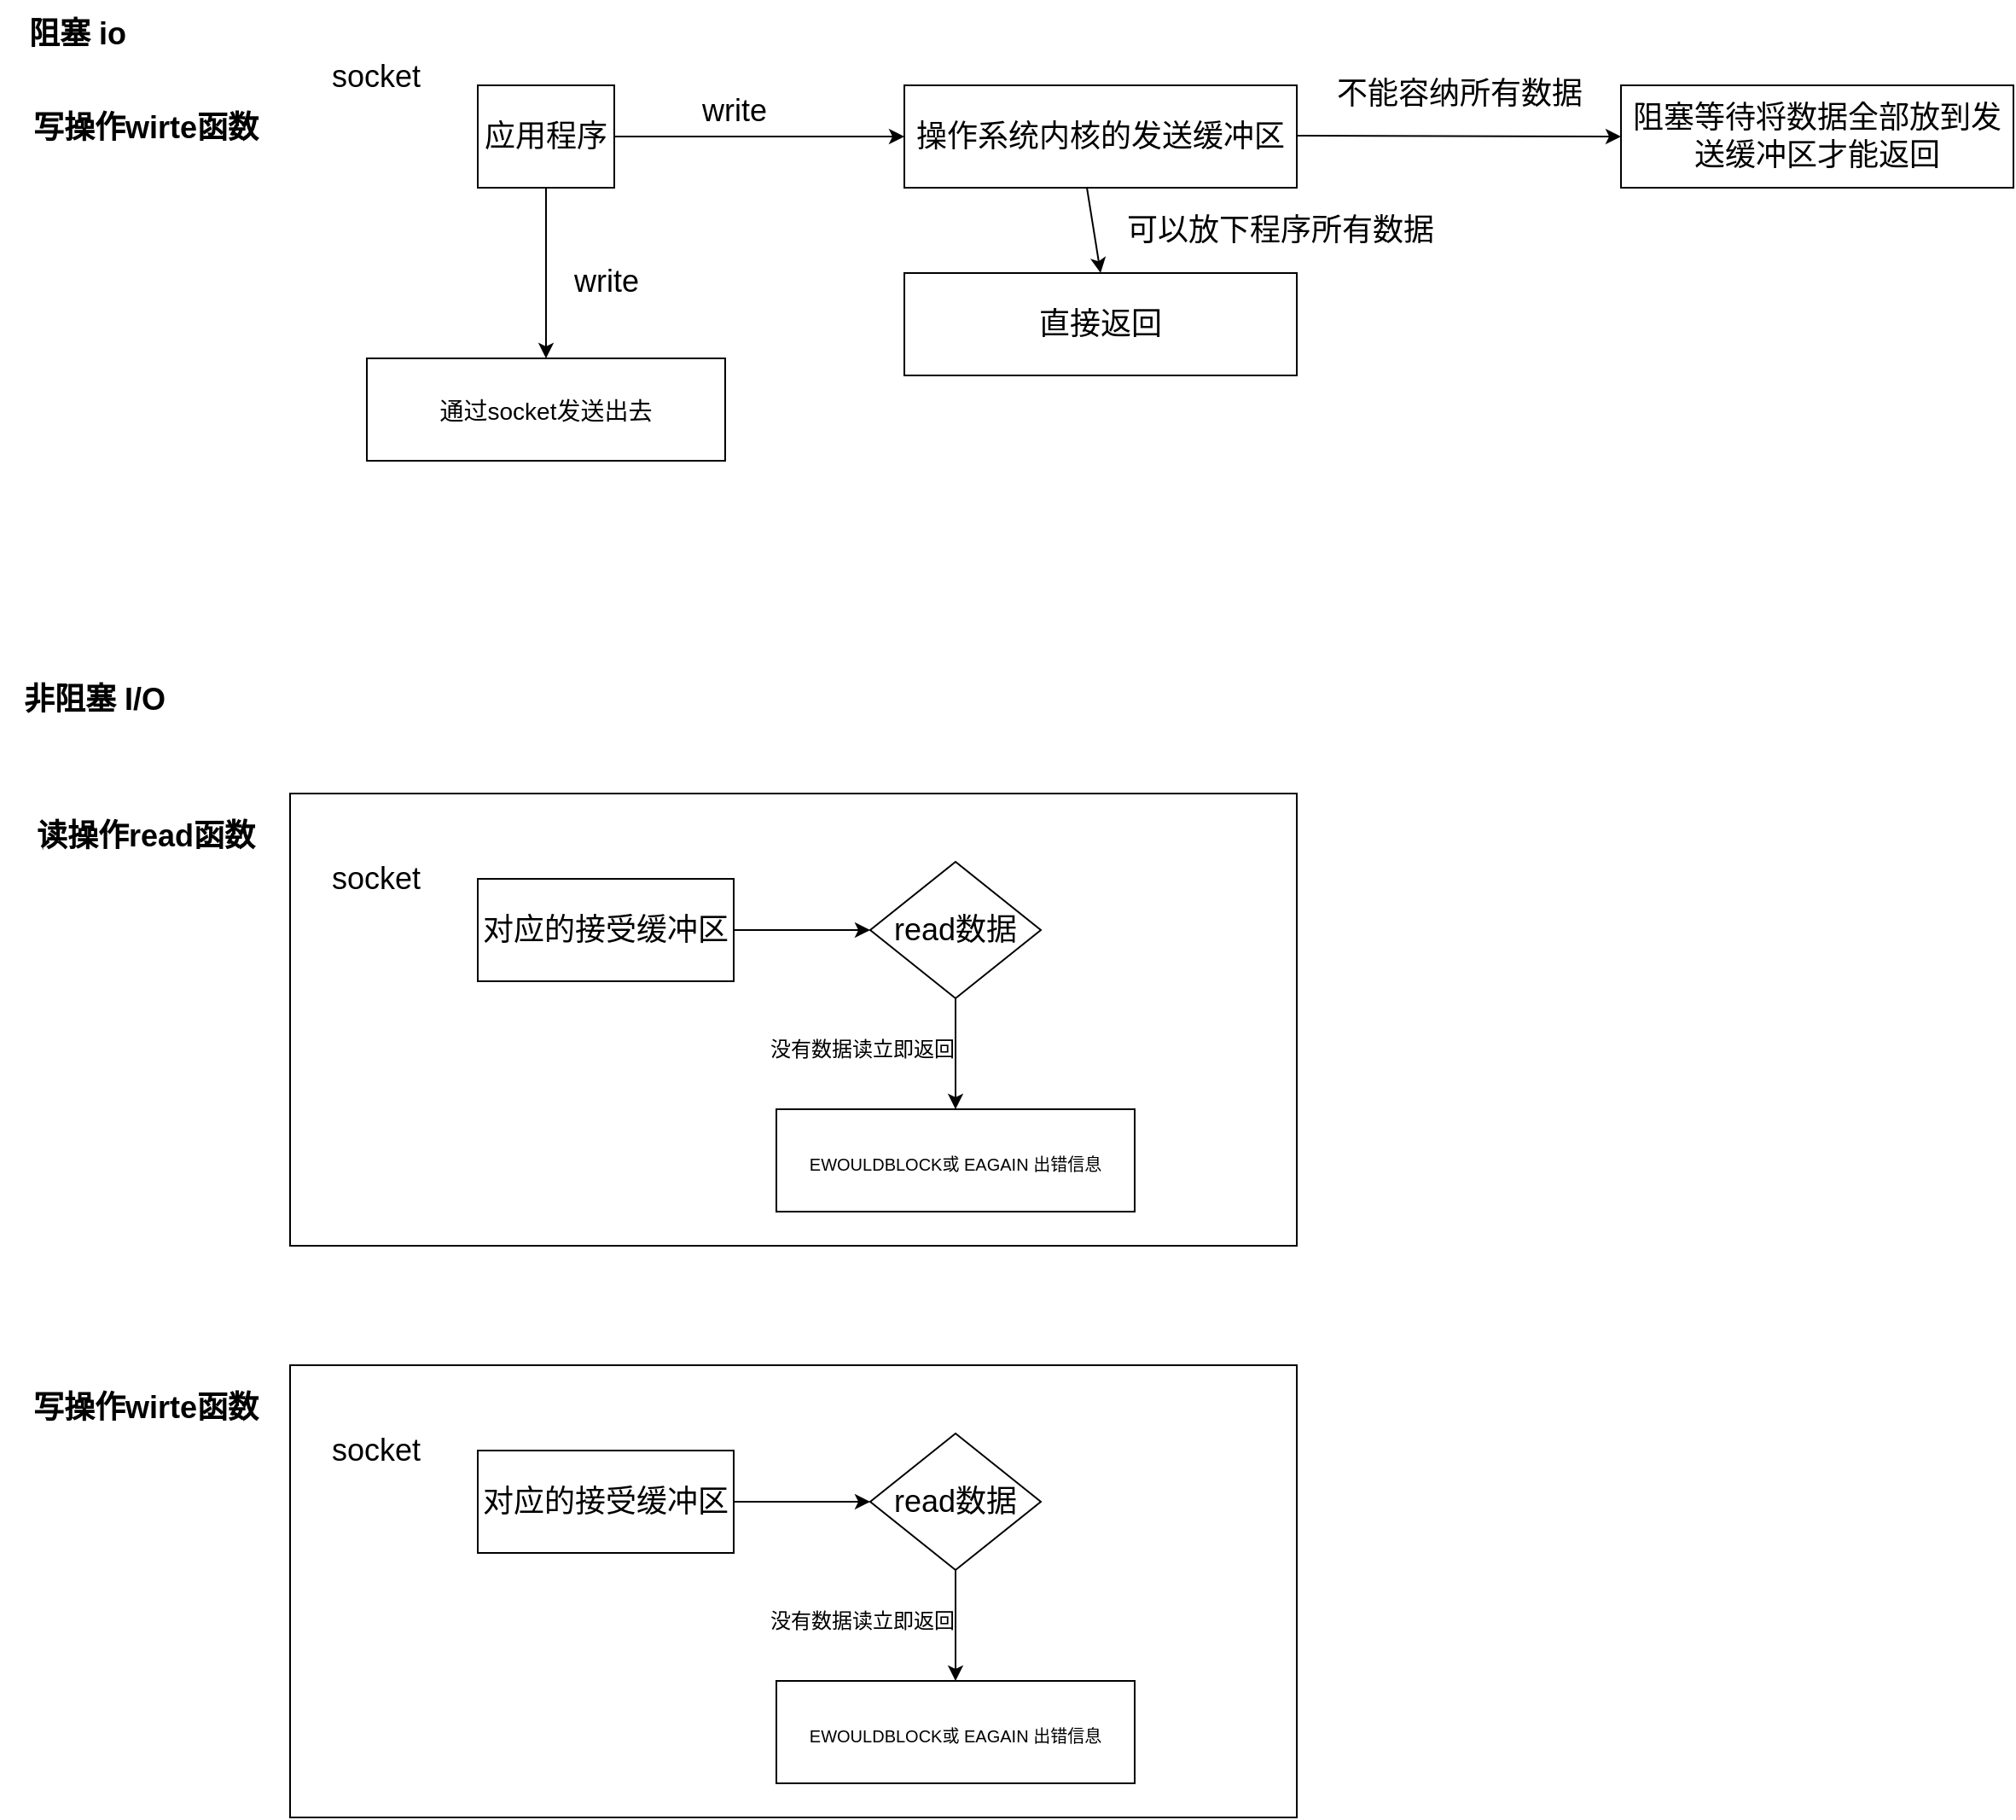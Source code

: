 <mxfile version="20.4.1" type="github">
  <diagram id="OnTdiCpOdUWxgo_nxiWs" name="第 1 页">
    <mxGraphModel dx="1488" dy="907" grid="1" gridSize="10" guides="1" tooltips="1" connect="1" arrows="1" fold="1" page="1" pageScale="1" pageWidth="827" pageHeight="1169" math="0" shadow="0">
      <root>
        <mxCell id="0" />
        <mxCell id="1" parent="0" />
        <mxCell id="bHkdKSp5bRuQLUvRUitD-2" value="" style="rounded=0;whiteSpace=wrap;html=1;" vertex="1" parent="1">
          <mxGeometry x="170" y="475" width="590" height="265" as="geometry" />
        </mxCell>
        <mxCell id="bHkdKSp5bRuQLUvRUitD-3" value="&lt;font style=&quot;font-size: 18px;&quot;&gt;&lt;b&gt;阻塞 io&lt;/b&gt;&lt;/font&gt;" style="text;html=1;resizable=0;autosize=1;align=center;verticalAlign=middle;points=[];fillColor=none;strokeColor=none;rounded=0;" vertex="1" parent="1">
          <mxGeometry x="5" y="10" width="80" height="40" as="geometry" />
        </mxCell>
        <mxCell id="bHkdKSp5bRuQLUvRUitD-5" value="&lt;font style=&quot;font-size: 18px;&quot;&gt;&lt;b&gt;非阻塞 I/O&lt;/b&gt;&lt;/font&gt;" style="text;html=1;resizable=0;autosize=1;align=center;verticalAlign=middle;points=[];fillColor=none;strokeColor=none;rounded=0;" vertex="1" parent="1">
          <mxGeometry y="400" width="110" height="40" as="geometry" />
        </mxCell>
        <mxCell id="bHkdKSp5bRuQLUvRUitD-6" value="&lt;article data-content=&quot;[{&amp;quot;type&amp;quot;:&amp;quot;block&amp;quot;,&amp;quot;id&amp;quot;:&amp;quot;ECZx-1654239543630&amp;quot;,&amp;quot;name&amp;quot;:&amp;quot;paragraph&amp;quot;,&amp;quot;data&amp;quot;:{},&amp;quot;nodes&amp;quot;:[{&amp;quot;type&amp;quot;:&amp;quot;text&amp;quot;,&amp;quot;id&amp;quot;:&amp;quot;fXnB-1654239543628&amp;quot;,&amp;quot;leaves&amp;quot;:[{&amp;quot;text&amp;quot;:&amp;quot;读操作&amp;quot;,&amp;quot;marks&amp;quot;:[{&amp;quot;type&amp;quot;:&amp;quot;fontSize&amp;quot;,&amp;quot;value&amp;quot;:18},{&amp;quot;type&amp;quot;:&amp;quot;bold&amp;quot;}]}]}],&amp;quot;state&amp;quot;:{}}]&quot;&gt;&lt;div style=&quot;line-height: 1.75; font-size: 14px; text-align: left;&quot;&gt;&lt;span style=&quot;font-size: 18px;font-weight: bold;&quot;&gt;读操作read函数&lt;/span&gt;&lt;/div&gt;&lt;/article&gt;" style="text;html=1;resizable=0;autosize=1;align=center;verticalAlign=middle;points=[];fillColor=none;strokeColor=none;rounded=0;fontSize=18;" vertex="1" parent="1">
          <mxGeometry x="10" y="475" width="150" height="50" as="geometry" />
        </mxCell>
        <mxCell id="bHkdKSp5bRuQLUvRUitD-7" value="&lt;article data-content=&quot;[{&amp;quot;type&amp;quot;:&amp;quot;block&amp;quot;,&amp;quot;id&amp;quot;:&amp;quot;ECZx-1654239543630&amp;quot;,&amp;quot;name&amp;quot;:&amp;quot;paragraph&amp;quot;,&amp;quot;data&amp;quot;:{},&amp;quot;nodes&amp;quot;:[{&amp;quot;type&amp;quot;:&amp;quot;text&amp;quot;,&amp;quot;id&amp;quot;:&amp;quot;fXnB-1654239543628&amp;quot;,&amp;quot;leaves&amp;quot;:[{&amp;quot;text&amp;quot;:&amp;quot;读操作&amp;quot;,&amp;quot;marks&amp;quot;:[{&amp;quot;type&amp;quot;:&amp;quot;fontSize&amp;quot;,&amp;quot;value&amp;quot;:18},{&amp;quot;type&amp;quot;:&amp;quot;bold&amp;quot;}]}]}],&amp;quot;state&amp;quot;:{}}]&quot;&gt;&lt;div style=&quot;line-height: 1.75; font-size: 14px; text-align: left;&quot;&gt;&lt;span style=&quot;font-size: 18px;&quot;&gt;socket&lt;/span&gt;&lt;/div&gt;&lt;/article&gt;" style="text;html=1;resizable=0;autosize=1;align=center;verticalAlign=middle;points=[];fillColor=none;strokeColor=none;rounded=0;fontSize=18;" vertex="1" parent="1">
          <mxGeometry x="180" y="500" width="80" height="50" as="geometry" />
        </mxCell>
        <mxCell id="bHkdKSp5bRuQLUvRUitD-10" value="" style="edgeStyle=orthogonalEdgeStyle;rounded=0;orthogonalLoop=1;jettySize=auto;html=1;fontSize=18;" edge="1" parent="1" source="bHkdKSp5bRuQLUvRUitD-8">
          <mxGeometry relative="1" as="geometry">
            <mxPoint x="510" y="555" as="targetPoint" />
          </mxGeometry>
        </mxCell>
        <mxCell id="bHkdKSp5bRuQLUvRUitD-8" value="对应的接受缓冲区" style="rounded=0;whiteSpace=wrap;html=1;fontSize=18;" vertex="1" parent="1">
          <mxGeometry x="280" y="525" width="150" height="60" as="geometry" />
        </mxCell>
        <mxCell id="bHkdKSp5bRuQLUvRUitD-20" value="" style="edgeStyle=orthogonalEdgeStyle;rounded=0;orthogonalLoop=1;jettySize=auto;html=1;fontSize=18;" edge="1" parent="1" source="bHkdKSp5bRuQLUvRUitD-13" target="bHkdKSp5bRuQLUvRUitD-19">
          <mxGeometry relative="1" as="geometry" />
        </mxCell>
        <mxCell id="bHkdKSp5bRuQLUvRUitD-13" value="&lt;span style=&quot;text-align: left;&quot;&gt;read&lt;/span&gt;数据" style="rhombus;whiteSpace=wrap;html=1;fontSize=18;" vertex="1" parent="1">
          <mxGeometry x="510" y="515" width="100" height="80" as="geometry" />
        </mxCell>
        <mxCell id="bHkdKSp5bRuQLUvRUitD-19" value="&lt;article data-content=&quot;[{&amp;quot;type&amp;quot;:&amp;quot;block&amp;quot;,&amp;quot;id&amp;quot;:&amp;quot;qyoK-1654239552444&amp;quot;,&amp;quot;name&amp;quot;:&amp;quot;paragraph&amp;quot;,&amp;quot;data&amp;quot;:{},&amp;quot;nodes&amp;quot;:[{&amp;quot;type&amp;quot;:&amp;quot;text&amp;quot;,&amp;quot;id&amp;quot;:&amp;quot;dOnc-1654239552442&amp;quot;,&amp;quot;leaves&amp;quot;:[{&amp;quot;text&amp;quot;:&amp;quot;EWOULDBLOCK&amp;quot;,&amp;quot;marks&amp;quot;:[{&amp;quot;type&amp;quot;:&amp;quot;fontSize&amp;quot;,&amp;quot;value&amp;quot;:18}]}]}],&amp;quot;state&amp;quot;:{}}]&quot;&gt;&lt;div style=&quot;line-height: 1.75; text-align: left;&quot;&gt;&lt;font style=&quot;font-size: 10px;&quot;&gt;&lt;font style=&quot;&quot;&gt;EWOULDBLOCK&lt;/font&gt;&lt;span style=&quot;background-color: initial;&quot;&gt;或 EAGAIN 出错信息&lt;/span&gt;&lt;/font&gt;&lt;/div&gt;&lt;/article&gt;" style="whiteSpace=wrap;html=1;fontSize=18;" vertex="1" parent="1">
          <mxGeometry x="455" y="660" width="210" height="60" as="geometry" />
        </mxCell>
        <mxCell id="bHkdKSp5bRuQLUvRUitD-21" value="&lt;article data-content=&quot;[{&amp;quot;type&amp;quot;:&amp;quot;block&amp;quot;,&amp;quot;id&amp;quot;:&amp;quot;ECZx-1654239543630&amp;quot;,&amp;quot;name&amp;quot;:&amp;quot;paragraph&amp;quot;,&amp;quot;data&amp;quot;:{},&amp;quot;nodes&amp;quot;:[{&amp;quot;type&amp;quot;:&amp;quot;text&amp;quot;,&amp;quot;id&amp;quot;:&amp;quot;fXnB-1654239543628&amp;quot;,&amp;quot;leaves&amp;quot;:[{&amp;quot;text&amp;quot;:&amp;quot;读操作&amp;quot;,&amp;quot;marks&amp;quot;:[{&amp;quot;type&amp;quot;:&amp;quot;fontSize&amp;quot;,&amp;quot;value&amp;quot;:18},{&amp;quot;type&amp;quot;:&amp;quot;bold&amp;quot;}]}]}],&amp;quot;state&amp;quot;:{}}]&quot;&gt;&lt;div style=&quot;line-height: 1.75; text-align: left;&quot;&gt;&lt;font style=&quot;font-size: 12px;&quot;&gt;没有数据读立即返回&lt;/font&gt;&lt;/div&gt;&lt;/article&gt;" style="text;html=1;resizable=0;autosize=1;align=center;verticalAlign=middle;points=[];fillColor=none;strokeColor=none;rounded=0;fontSize=18;" vertex="1" parent="1">
          <mxGeometry x="440" y="597.5" width="130" height="50" as="geometry" />
        </mxCell>
        <mxCell id="bHkdKSp5bRuQLUvRUitD-23" value="" style="rounded=0;whiteSpace=wrap;html=1;" vertex="1" parent="1">
          <mxGeometry x="170" y="810" width="590" height="265" as="geometry" />
        </mxCell>
        <mxCell id="bHkdKSp5bRuQLUvRUitD-24" value="&lt;article data-content=&quot;[{&amp;quot;type&amp;quot;:&amp;quot;block&amp;quot;,&amp;quot;id&amp;quot;:&amp;quot;ECZx-1654239543630&amp;quot;,&amp;quot;name&amp;quot;:&amp;quot;paragraph&amp;quot;,&amp;quot;data&amp;quot;:{},&amp;quot;nodes&amp;quot;:[{&amp;quot;type&amp;quot;:&amp;quot;text&amp;quot;,&amp;quot;id&amp;quot;:&amp;quot;fXnB-1654239543628&amp;quot;,&amp;quot;leaves&amp;quot;:[{&amp;quot;text&amp;quot;:&amp;quot;读操作&amp;quot;,&amp;quot;marks&amp;quot;:[{&amp;quot;type&amp;quot;:&amp;quot;fontSize&amp;quot;,&amp;quot;value&amp;quot;:18},{&amp;quot;type&amp;quot;:&amp;quot;bold&amp;quot;}]}]}],&amp;quot;state&amp;quot;:{}}]&quot;&gt;&lt;div style=&quot;line-height: 1.75; font-size: 14px; text-align: left;&quot;&gt;&lt;span style=&quot;font-size: 18px;font-weight: bold;&quot;&gt;写操作wirte函数&lt;/span&gt;&lt;/div&gt;&lt;/article&gt;" style="text;html=1;resizable=0;autosize=1;align=center;verticalAlign=middle;points=[];fillColor=none;strokeColor=none;rounded=0;fontSize=18;" vertex="1" parent="1">
          <mxGeometry x="5" y="810" width="160" height="50" as="geometry" />
        </mxCell>
        <mxCell id="bHkdKSp5bRuQLUvRUitD-25" value="&lt;article data-content=&quot;[{&amp;quot;type&amp;quot;:&amp;quot;block&amp;quot;,&amp;quot;id&amp;quot;:&amp;quot;ECZx-1654239543630&amp;quot;,&amp;quot;name&amp;quot;:&amp;quot;paragraph&amp;quot;,&amp;quot;data&amp;quot;:{},&amp;quot;nodes&amp;quot;:[{&amp;quot;type&amp;quot;:&amp;quot;text&amp;quot;,&amp;quot;id&amp;quot;:&amp;quot;fXnB-1654239543628&amp;quot;,&amp;quot;leaves&amp;quot;:[{&amp;quot;text&amp;quot;:&amp;quot;读操作&amp;quot;,&amp;quot;marks&amp;quot;:[{&amp;quot;type&amp;quot;:&amp;quot;fontSize&amp;quot;,&amp;quot;value&amp;quot;:18},{&amp;quot;type&amp;quot;:&amp;quot;bold&amp;quot;}]}]}],&amp;quot;state&amp;quot;:{}}]&quot;&gt;&lt;div style=&quot;line-height: 1.75; font-size: 14px; text-align: left;&quot;&gt;&lt;span style=&quot;font-size: 18px;&quot;&gt;socket&lt;/span&gt;&lt;/div&gt;&lt;/article&gt;" style="text;html=1;resizable=0;autosize=1;align=center;verticalAlign=middle;points=[];fillColor=none;strokeColor=none;rounded=0;fontSize=18;" vertex="1" parent="1">
          <mxGeometry x="180" y="835" width="80" height="50" as="geometry" />
        </mxCell>
        <mxCell id="bHkdKSp5bRuQLUvRUitD-26" value="" style="edgeStyle=orthogonalEdgeStyle;rounded=0;orthogonalLoop=1;jettySize=auto;html=1;fontSize=18;" edge="1" parent="1" source="bHkdKSp5bRuQLUvRUitD-27">
          <mxGeometry relative="1" as="geometry">
            <mxPoint x="510" y="890" as="targetPoint" />
          </mxGeometry>
        </mxCell>
        <mxCell id="bHkdKSp5bRuQLUvRUitD-27" value="对应的接受缓冲区" style="rounded=0;whiteSpace=wrap;html=1;fontSize=18;" vertex="1" parent="1">
          <mxGeometry x="280" y="860" width="150" height="60" as="geometry" />
        </mxCell>
        <mxCell id="bHkdKSp5bRuQLUvRUitD-28" value="" style="edgeStyle=orthogonalEdgeStyle;rounded=0;orthogonalLoop=1;jettySize=auto;html=1;fontSize=18;" edge="1" parent="1" source="bHkdKSp5bRuQLUvRUitD-29" target="bHkdKSp5bRuQLUvRUitD-30">
          <mxGeometry relative="1" as="geometry" />
        </mxCell>
        <mxCell id="bHkdKSp5bRuQLUvRUitD-29" value="&lt;span style=&quot;text-align: left;&quot;&gt;read&lt;/span&gt;数据" style="rhombus;whiteSpace=wrap;html=1;fontSize=18;" vertex="1" parent="1">
          <mxGeometry x="510" y="850" width="100" height="80" as="geometry" />
        </mxCell>
        <mxCell id="bHkdKSp5bRuQLUvRUitD-30" value="&lt;article data-content=&quot;[{&amp;quot;type&amp;quot;:&amp;quot;block&amp;quot;,&amp;quot;id&amp;quot;:&amp;quot;qyoK-1654239552444&amp;quot;,&amp;quot;name&amp;quot;:&amp;quot;paragraph&amp;quot;,&amp;quot;data&amp;quot;:{},&amp;quot;nodes&amp;quot;:[{&amp;quot;type&amp;quot;:&amp;quot;text&amp;quot;,&amp;quot;id&amp;quot;:&amp;quot;dOnc-1654239552442&amp;quot;,&amp;quot;leaves&amp;quot;:[{&amp;quot;text&amp;quot;:&amp;quot;EWOULDBLOCK&amp;quot;,&amp;quot;marks&amp;quot;:[{&amp;quot;type&amp;quot;:&amp;quot;fontSize&amp;quot;,&amp;quot;value&amp;quot;:18}]}]}],&amp;quot;state&amp;quot;:{}}]&quot;&gt;&lt;div style=&quot;line-height: 1.75; text-align: left;&quot;&gt;&lt;font style=&quot;font-size: 10px;&quot;&gt;&lt;font style=&quot;&quot;&gt;EWOULDBLOCK&lt;/font&gt;&lt;span style=&quot;background-color: initial;&quot;&gt;或 EAGAIN 出错信息&lt;/span&gt;&lt;/font&gt;&lt;/div&gt;&lt;/article&gt;" style="whiteSpace=wrap;html=1;fontSize=18;" vertex="1" parent="1">
          <mxGeometry x="455" y="995" width="210" height="60" as="geometry" />
        </mxCell>
        <mxCell id="bHkdKSp5bRuQLUvRUitD-31" value="&lt;article data-content=&quot;[{&amp;quot;type&amp;quot;:&amp;quot;block&amp;quot;,&amp;quot;id&amp;quot;:&amp;quot;ECZx-1654239543630&amp;quot;,&amp;quot;name&amp;quot;:&amp;quot;paragraph&amp;quot;,&amp;quot;data&amp;quot;:{},&amp;quot;nodes&amp;quot;:[{&amp;quot;type&amp;quot;:&amp;quot;text&amp;quot;,&amp;quot;id&amp;quot;:&amp;quot;fXnB-1654239543628&amp;quot;,&amp;quot;leaves&amp;quot;:[{&amp;quot;text&amp;quot;:&amp;quot;读操作&amp;quot;,&amp;quot;marks&amp;quot;:[{&amp;quot;type&amp;quot;:&amp;quot;fontSize&amp;quot;,&amp;quot;value&amp;quot;:18},{&amp;quot;type&amp;quot;:&amp;quot;bold&amp;quot;}]}]}],&amp;quot;state&amp;quot;:{}}]&quot;&gt;&lt;div style=&quot;line-height: 1.75; text-align: left;&quot;&gt;&lt;font style=&quot;font-size: 12px;&quot;&gt;没有数据读立即返回&lt;/font&gt;&lt;/div&gt;&lt;/article&gt;" style="text;html=1;resizable=0;autosize=1;align=center;verticalAlign=middle;points=[];fillColor=none;strokeColor=none;rounded=0;fontSize=18;" vertex="1" parent="1">
          <mxGeometry x="440" y="932.5" width="130" height="50" as="geometry" />
        </mxCell>
        <mxCell id="bHkdKSp5bRuQLUvRUitD-33" value="&lt;article data-content=&quot;[{&amp;quot;type&amp;quot;:&amp;quot;block&amp;quot;,&amp;quot;id&amp;quot;:&amp;quot;ECZx-1654239543630&amp;quot;,&amp;quot;name&amp;quot;:&amp;quot;paragraph&amp;quot;,&amp;quot;data&amp;quot;:{},&amp;quot;nodes&amp;quot;:[{&amp;quot;type&amp;quot;:&amp;quot;text&amp;quot;,&amp;quot;id&amp;quot;:&amp;quot;fXnB-1654239543628&amp;quot;,&amp;quot;leaves&amp;quot;:[{&amp;quot;text&amp;quot;:&amp;quot;读操作&amp;quot;,&amp;quot;marks&amp;quot;:[{&amp;quot;type&amp;quot;:&amp;quot;fontSize&amp;quot;,&amp;quot;value&amp;quot;:18},{&amp;quot;type&amp;quot;:&amp;quot;bold&amp;quot;}]}]}],&amp;quot;state&amp;quot;:{}}]&quot;&gt;&lt;div style=&quot;line-height: 1.75; font-size: 14px; text-align: left;&quot;&gt;&lt;span style=&quot;font-size: 18px;font-weight: bold;&quot;&gt;写操作wirte函数&lt;/span&gt;&lt;/div&gt;&lt;/article&gt;" style="text;html=1;resizable=0;autosize=1;align=center;verticalAlign=middle;points=[];fillColor=none;strokeColor=none;rounded=0;fontSize=18;" vertex="1" parent="1">
          <mxGeometry x="5" y="60" width="160" height="50" as="geometry" />
        </mxCell>
        <mxCell id="bHkdKSp5bRuQLUvRUitD-34" value="&lt;article data-content=&quot;[{&amp;quot;type&amp;quot;:&amp;quot;block&amp;quot;,&amp;quot;id&amp;quot;:&amp;quot;ECZx-1654239543630&amp;quot;,&amp;quot;name&amp;quot;:&amp;quot;paragraph&amp;quot;,&amp;quot;data&amp;quot;:{},&amp;quot;nodes&amp;quot;:[{&amp;quot;type&amp;quot;:&amp;quot;text&amp;quot;,&amp;quot;id&amp;quot;:&amp;quot;fXnB-1654239543628&amp;quot;,&amp;quot;leaves&amp;quot;:[{&amp;quot;text&amp;quot;:&amp;quot;读操作&amp;quot;,&amp;quot;marks&amp;quot;:[{&amp;quot;type&amp;quot;:&amp;quot;fontSize&amp;quot;,&amp;quot;value&amp;quot;:18},{&amp;quot;type&amp;quot;:&amp;quot;bold&amp;quot;}]}]}],&amp;quot;state&amp;quot;:{}}]&quot;&gt;&lt;div style=&quot;line-height: 1.75; font-size: 14px; text-align: left;&quot;&gt;&lt;span style=&quot;font-size: 18px;&quot;&gt;socket&lt;/span&gt;&lt;/div&gt;&lt;/article&gt;" style="text;html=1;resizable=0;autosize=1;align=center;verticalAlign=middle;points=[];fillColor=none;strokeColor=none;rounded=0;fontSize=18;" vertex="1" parent="1">
          <mxGeometry x="180" y="30" width="80" height="50" as="geometry" />
        </mxCell>
        <mxCell id="bHkdKSp5bRuQLUvRUitD-36" value="操作系统内核的发送缓冲区" style="rounded=0;whiteSpace=wrap;html=1;fontSize=18;" vertex="1" parent="1">
          <mxGeometry x="530" y="60" width="230" height="60" as="geometry" />
        </mxCell>
        <mxCell id="bHkdKSp5bRuQLUvRUitD-39" value="&lt;article data-content=&quot;[{&amp;quot;type&amp;quot;:&amp;quot;block&amp;quot;,&amp;quot;id&amp;quot;:&amp;quot;qyoK-1654239552444&amp;quot;,&amp;quot;name&amp;quot;:&amp;quot;paragraph&amp;quot;,&amp;quot;data&amp;quot;:{},&amp;quot;nodes&amp;quot;:[{&amp;quot;type&amp;quot;:&amp;quot;text&amp;quot;,&amp;quot;id&amp;quot;:&amp;quot;dOnc-1654239552442&amp;quot;,&amp;quot;leaves&amp;quot;:[{&amp;quot;text&amp;quot;:&amp;quot;EWOULDBLOCK&amp;quot;,&amp;quot;marks&amp;quot;:[{&amp;quot;type&amp;quot;:&amp;quot;fontSize&amp;quot;,&amp;quot;value&amp;quot;:18}]}]}],&amp;quot;state&amp;quot;:{}}]&quot;&gt;&lt;div style=&quot;line-height: 1.75; text-align: left;&quot;&gt;&lt;span style=&quot;font-size: 14px;&quot;&gt;通过socket发送出去&lt;/span&gt;&lt;/div&gt;&lt;/article&gt;" style="whiteSpace=wrap;html=1;fontSize=18;" vertex="1" parent="1">
          <mxGeometry x="215" y="220" width="210" height="60" as="geometry" />
        </mxCell>
        <mxCell id="bHkdKSp5bRuQLUvRUitD-41" value="应用程序" style="rounded=0;whiteSpace=wrap;html=1;fontSize=18;" vertex="1" parent="1">
          <mxGeometry x="280" y="60" width="80" height="60" as="geometry" />
        </mxCell>
        <mxCell id="bHkdKSp5bRuQLUvRUitD-45" value="" style="edgeStyle=none;orthogonalLoop=1;jettySize=auto;html=1;rounded=0;fontSize=14;exitX=0.5;exitY=1;exitDx=0;exitDy=0;entryX=0.5;entryY=0;entryDx=0;entryDy=0;" edge="1" parent="1" source="bHkdKSp5bRuQLUvRUitD-41" target="bHkdKSp5bRuQLUvRUitD-39">
          <mxGeometry width="80" relative="1" as="geometry">
            <mxPoint x="460" y="210" as="sourcePoint" />
            <mxPoint x="310" y="210" as="targetPoint" />
            <Array as="points" />
          </mxGeometry>
        </mxCell>
        <mxCell id="bHkdKSp5bRuQLUvRUitD-46" value="" style="edgeStyle=none;orthogonalLoop=1;jettySize=auto;html=1;rounded=0;fontSize=14;exitX=1;exitY=0.5;exitDx=0;exitDy=0;entryX=0;entryY=0.5;entryDx=0;entryDy=0;" edge="1" parent="1" source="bHkdKSp5bRuQLUvRUitD-41" target="bHkdKSp5bRuQLUvRUitD-36">
          <mxGeometry width="80" relative="1" as="geometry">
            <mxPoint x="380" y="80" as="sourcePoint" />
            <mxPoint x="380" y="180" as="targetPoint" />
            <Array as="points" />
          </mxGeometry>
        </mxCell>
        <mxCell id="bHkdKSp5bRuQLUvRUitD-47" value="&lt;article data-content=&quot;[{&amp;quot;type&amp;quot;:&amp;quot;block&amp;quot;,&amp;quot;id&amp;quot;:&amp;quot;ECZx-1654239543630&amp;quot;,&amp;quot;name&amp;quot;:&amp;quot;paragraph&amp;quot;,&amp;quot;data&amp;quot;:{},&amp;quot;nodes&amp;quot;:[{&amp;quot;type&amp;quot;:&amp;quot;text&amp;quot;,&amp;quot;id&amp;quot;:&amp;quot;fXnB-1654239543628&amp;quot;,&amp;quot;leaves&amp;quot;:[{&amp;quot;text&amp;quot;:&amp;quot;读操作&amp;quot;,&amp;quot;marks&amp;quot;:[{&amp;quot;type&amp;quot;:&amp;quot;fontSize&amp;quot;,&amp;quot;value&amp;quot;:18},{&amp;quot;type&amp;quot;:&amp;quot;bold&amp;quot;}]}]}],&amp;quot;state&amp;quot;:{}}]&quot;&gt;&lt;div style=&quot;line-height: 1.75; font-size: 14px; text-align: left;&quot;&gt;&lt;span style=&quot;font-size: 18px;&quot;&gt;write&lt;/span&gt;&lt;br&gt;&lt;/div&gt;&lt;/article&gt;" style="text;html=1;resizable=0;autosize=1;align=center;verticalAlign=middle;points=[];fillColor=none;strokeColor=none;rounded=0;fontSize=18;" vertex="1" parent="1">
          <mxGeometry x="400" y="50" width="60" height="50" as="geometry" />
        </mxCell>
        <mxCell id="bHkdKSp5bRuQLUvRUitD-48" value="&lt;article data-content=&quot;[{&amp;quot;type&amp;quot;:&amp;quot;block&amp;quot;,&amp;quot;id&amp;quot;:&amp;quot;ECZx-1654239543630&amp;quot;,&amp;quot;name&amp;quot;:&amp;quot;paragraph&amp;quot;,&amp;quot;data&amp;quot;:{},&amp;quot;nodes&amp;quot;:[{&amp;quot;type&amp;quot;:&amp;quot;text&amp;quot;,&amp;quot;id&amp;quot;:&amp;quot;fXnB-1654239543628&amp;quot;,&amp;quot;leaves&amp;quot;:[{&amp;quot;text&amp;quot;:&amp;quot;读操作&amp;quot;,&amp;quot;marks&amp;quot;:[{&amp;quot;type&amp;quot;:&amp;quot;fontSize&amp;quot;,&amp;quot;value&amp;quot;:18},{&amp;quot;type&amp;quot;:&amp;quot;bold&amp;quot;}]}]}],&amp;quot;state&amp;quot;:{}}]&quot;&gt;&lt;div style=&quot;line-height: 1.75; font-size: 14px; text-align: left;&quot;&gt;&lt;span style=&quot;font-size: 18px;&quot;&gt;write&lt;/span&gt;&lt;br&gt;&lt;/div&gt;&lt;/article&gt;" style="text;html=1;resizable=0;autosize=1;align=center;verticalAlign=middle;points=[];fillColor=none;strokeColor=none;rounded=0;fontSize=18;" vertex="1" parent="1">
          <mxGeometry x="325" y="150" width="60" height="50" as="geometry" />
        </mxCell>
        <mxCell id="bHkdKSp5bRuQLUvRUitD-50" value="&lt;span style=&quot;text-align: left;&quot;&gt;直接返回&lt;/span&gt;" style="rounded=0;whiteSpace=wrap;html=1;fontSize=18;" vertex="1" parent="1">
          <mxGeometry x="530" y="170" width="230" height="60" as="geometry" />
        </mxCell>
        <mxCell id="bHkdKSp5bRuQLUvRUitD-53" value="阻塞等待将数据全部放到发送缓冲区才能返回" style="rounded=0;whiteSpace=wrap;html=1;fontSize=18;" vertex="1" parent="1">
          <mxGeometry x="950" y="60" width="230" height="60" as="geometry" />
        </mxCell>
        <mxCell id="bHkdKSp5bRuQLUvRUitD-55" value="" style="edgeStyle=none;orthogonalLoop=1;jettySize=auto;html=1;rounded=0;fontSize=14;exitX=1;exitY=0.5;exitDx=0;exitDy=0;entryX=0;entryY=0.5;entryDx=0;entryDy=0;" edge="1" parent="1" target="bHkdKSp5bRuQLUvRUitD-53">
          <mxGeometry width="80" relative="1" as="geometry">
            <mxPoint x="760" y="89.5" as="sourcePoint" />
            <mxPoint x="930" y="89.5" as="targetPoint" />
            <Array as="points" />
          </mxGeometry>
        </mxCell>
        <mxCell id="bHkdKSp5bRuQLUvRUitD-56" value="&lt;article data-content=&quot;[{&amp;quot;type&amp;quot;:&amp;quot;block&amp;quot;,&amp;quot;id&amp;quot;:&amp;quot;ECZx-1654239543630&amp;quot;,&amp;quot;name&amp;quot;:&amp;quot;paragraph&amp;quot;,&amp;quot;data&amp;quot;:{},&amp;quot;nodes&amp;quot;:[{&amp;quot;type&amp;quot;:&amp;quot;text&amp;quot;,&amp;quot;id&amp;quot;:&amp;quot;fXnB-1654239543628&amp;quot;,&amp;quot;leaves&amp;quot;:[{&amp;quot;text&amp;quot;:&amp;quot;读操作&amp;quot;,&amp;quot;marks&amp;quot;:[{&amp;quot;type&amp;quot;:&amp;quot;fontSize&amp;quot;,&amp;quot;value&amp;quot;:18},{&amp;quot;type&amp;quot;:&amp;quot;bold&amp;quot;}]}]}],&amp;quot;state&amp;quot;:{}}]&quot;&gt;&lt;div style=&quot;line-height: 1.75; font-size: 14px; text-align: left;&quot;&gt;&lt;span style=&quot;font-size: 18px; text-align: center;&quot;&gt;不能容纳所有数据&lt;/span&gt;&lt;br&gt;&lt;/div&gt;&lt;/article&gt;" style="text;html=1;resizable=0;autosize=1;align=center;verticalAlign=middle;points=[];fillColor=none;strokeColor=none;rounded=0;fontSize=18;" vertex="1" parent="1">
          <mxGeometry x="770" y="40" width="170" height="50" as="geometry" />
        </mxCell>
        <mxCell id="bHkdKSp5bRuQLUvRUitD-57" value="&lt;article data-content=&quot;[{&amp;quot;type&amp;quot;:&amp;quot;block&amp;quot;,&amp;quot;id&amp;quot;:&amp;quot;ECZx-1654239543630&amp;quot;,&amp;quot;name&amp;quot;:&amp;quot;paragraph&amp;quot;,&amp;quot;data&amp;quot;:{},&amp;quot;nodes&amp;quot;:[{&amp;quot;type&amp;quot;:&amp;quot;text&amp;quot;,&amp;quot;id&amp;quot;:&amp;quot;fXnB-1654239543628&amp;quot;,&amp;quot;leaves&amp;quot;:[{&amp;quot;text&amp;quot;:&amp;quot;读操作&amp;quot;,&amp;quot;marks&amp;quot;:[{&amp;quot;type&amp;quot;:&amp;quot;fontSize&amp;quot;,&amp;quot;value&amp;quot;:18},{&amp;quot;type&amp;quot;:&amp;quot;bold&amp;quot;}]}]}],&amp;quot;state&amp;quot;:{}}]&quot;&gt;&lt;div style=&quot;line-height: 1.75; font-size: 14px; text-align: left;&quot;&gt;&lt;span style=&quot;font-size: 18px; text-align: center;&quot;&gt;可以放下程序所有数据&lt;/span&gt;&lt;br&gt;&lt;/div&gt;&lt;/article&gt;" style="text;html=1;resizable=0;autosize=1;align=center;verticalAlign=middle;points=[];fillColor=none;strokeColor=none;rounded=0;fontSize=18;" vertex="1" parent="1">
          <mxGeometry x="650" y="120" width="200" height="50" as="geometry" />
        </mxCell>
        <mxCell id="bHkdKSp5bRuQLUvRUitD-59" value="" style="edgeStyle=none;orthogonalLoop=1;jettySize=auto;html=1;rounded=0;fontSize=14;exitX=1;exitY=0.5;exitDx=0;exitDy=0;entryX=0.5;entryY=0;entryDx=0;entryDy=0;" edge="1" parent="1" target="bHkdKSp5bRuQLUvRUitD-50">
          <mxGeometry width="80" relative="1" as="geometry">
            <mxPoint x="637" y="120" as="sourcePoint" />
            <mxPoint x="827" y="120.5" as="targetPoint" />
            <Array as="points" />
          </mxGeometry>
        </mxCell>
      </root>
    </mxGraphModel>
  </diagram>
</mxfile>
